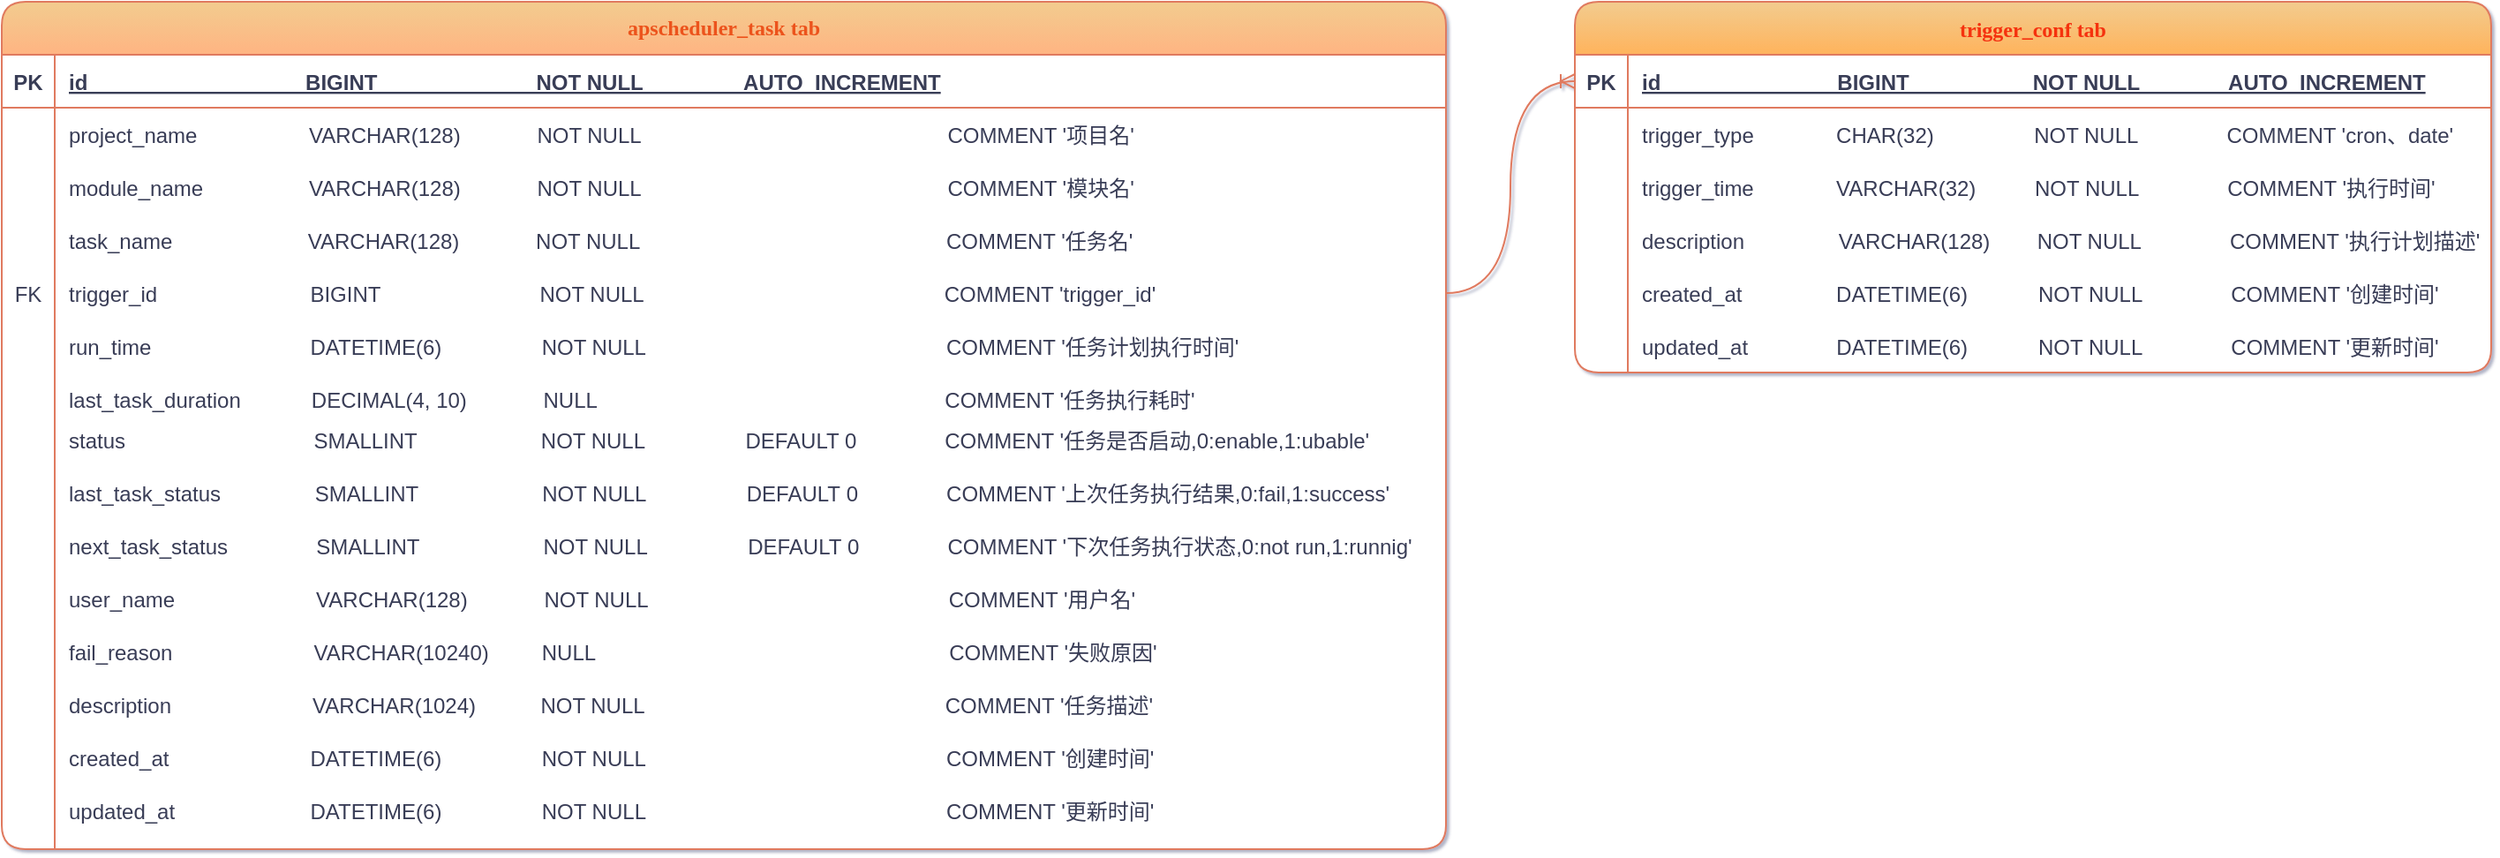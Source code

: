 <mxfile version="20.8.3" type="github">
  <diagram id="R2lEEEUBdFMjLlhIrx00" name="Page-1">
    <mxGraphModel dx="1834" dy="796" grid="0" gridSize="10" guides="1" tooltips="1" connect="1" arrows="1" fold="1" page="0" pageScale="1" pageWidth="850" pageHeight="1100" background="#FFFFFF" math="0" shadow="1" extFonts="Permanent Marker^https://fonts.googleapis.com/css?family=Permanent+Marker">
      <root>
        <mxCell id="0" />
        <mxCell id="1" parent="0" />
        <mxCell id="C-vyLk0tnHw3VtMMgP7b-2" value="trigger_conf tab" style="shape=table;startSize=30;container=1;collapsible=1;childLayout=tableLayout;fixedRows=1;rowLines=0;fontStyle=1;align=center;resizeLast=1;swimlaneFillColor=default;fontColor=#F53011;rounded=1;labelBackgroundColor=none;labelBorderColor=none;fontFamily=Lucida Console;fillColor=#F2CC8F;strokeColor=#E07A5F;gradientColor=#FFB35C;" parent="1" vertex="1">
          <mxGeometry x="801" y="120" width="519" height="210" as="geometry" />
        </mxCell>
        <mxCell id="C-vyLk0tnHw3VtMMgP7b-3" value="" style="shape=partialRectangle;collapsible=0;dropTarget=0;pointerEvents=0;fillColor=none;points=[[0,0.5],[1,0.5]];portConstraint=eastwest;top=0;left=0;right=0;bottom=1;rounded=1;labelBackgroundColor=none;strokeColor=#E07A5F;fontColor=#393C56;" parent="C-vyLk0tnHw3VtMMgP7b-2" vertex="1">
          <mxGeometry y="30" width="519" height="30" as="geometry" />
        </mxCell>
        <mxCell id="C-vyLk0tnHw3VtMMgP7b-4" value="PK" style="shape=partialRectangle;overflow=hidden;connectable=0;fillColor=none;top=0;left=0;bottom=0;right=0;fontStyle=1;rounded=1;labelBackgroundColor=none;strokeColor=#E07A5F;fontColor=#393C56;" parent="C-vyLk0tnHw3VtMMgP7b-3" vertex="1">
          <mxGeometry width="30" height="30" as="geometry">
            <mxRectangle width="30" height="30" as="alternateBounds" />
          </mxGeometry>
        </mxCell>
        <mxCell id="C-vyLk0tnHw3VtMMgP7b-5" value="id                              BIGINT                     NOT NULL               AUTO_INCREMENT " style="shape=partialRectangle;overflow=hidden;connectable=0;fillColor=none;top=0;left=0;bottom=0;right=0;align=left;spacingLeft=6;fontStyle=5;fontColor=#393C56;rounded=1;labelBackgroundColor=none;strokeColor=#E07A5F;" parent="C-vyLk0tnHw3VtMMgP7b-3" vertex="1">
          <mxGeometry x="30" width="489" height="30" as="geometry">
            <mxRectangle width="489" height="30" as="alternateBounds" />
          </mxGeometry>
        </mxCell>
        <mxCell id="C-vyLk0tnHw3VtMMgP7b-6" value="" style="shape=partialRectangle;collapsible=0;dropTarget=0;pointerEvents=0;fillColor=none;points=[[0,0.5],[1,0.5]];portConstraint=eastwest;top=0;left=0;right=0;bottom=0;rounded=1;labelBackgroundColor=none;strokeColor=#E07A5F;fontColor=#393C56;" parent="C-vyLk0tnHw3VtMMgP7b-2" vertex="1">
          <mxGeometry y="60" width="519" height="30" as="geometry" />
        </mxCell>
        <mxCell id="C-vyLk0tnHw3VtMMgP7b-7" value="" style="shape=partialRectangle;overflow=hidden;connectable=0;fillColor=none;top=0;left=0;bottom=0;right=0;rounded=1;labelBackgroundColor=none;strokeColor=#E07A5F;fontColor=#393C56;" parent="C-vyLk0tnHw3VtMMgP7b-6" vertex="1">
          <mxGeometry width="30" height="30" as="geometry">
            <mxRectangle width="30" height="30" as="alternateBounds" />
          </mxGeometry>
        </mxCell>
        <mxCell id="C-vyLk0tnHw3VtMMgP7b-8" value="trigger_type              CHAR(32)                 NOT NULL               COMMENT &#39;cron、date&#39;" style="shape=partialRectangle;overflow=hidden;connectable=0;fillColor=none;top=0;left=0;bottom=0;right=0;align=left;spacingLeft=6;rounded=1;labelBackgroundColor=none;strokeColor=#E07A5F;fontColor=#393C56;" parent="C-vyLk0tnHw3VtMMgP7b-6" vertex="1">
          <mxGeometry x="30" width="489" height="30" as="geometry">
            <mxRectangle width="489" height="30" as="alternateBounds" />
          </mxGeometry>
        </mxCell>
        <mxCell id="C-vyLk0tnHw3VtMMgP7b-9" value="" style="shape=partialRectangle;collapsible=0;dropTarget=0;pointerEvents=0;fillColor=none;points=[[0,0.5],[1,0.5]];portConstraint=eastwest;top=0;left=0;right=0;bottom=0;rounded=1;labelBackgroundColor=none;strokeColor=#E07A5F;fontColor=#393C56;" parent="C-vyLk0tnHw3VtMMgP7b-2" vertex="1">
          <mxGeometry y="90" width="519" height="30" as="geometry" />
        </mxCell>
        <mxCell id="C-vyLk0tnHw3VtMMgP7b-10" value="" style="shape=partialRectangle;overflow=hidden;connectable=0;fillColor=none;top=0;left=0;bottom=0;right=0;rounded=1;labelBackgroundColor=none;strokeColor=#E07A5F;fontColor=#393C56;" parent="C-vyLk0tnHw3VtMMgP7b-9" vertex="1">
          <mxGeometry width="30" height="30" as="geometry">
            <mxRectangle width="30" height="30" as="alternateBounds" />
          </mxGeometry>
        </mxCell>
        <mxCell id="C-vyLk0tnHw3VtMMgP7b-11" value="trigger_time              VARCHAR(32)          NOT NULL               COMMENT &#39;执行时间&#39;" style="shape=partialRectangle;overflow=hidden;connectable=0;fillColor=none;top=0;left=0;bottom=0;right=0;align=left;spacingLeft=6;rounded=1;labelBackgroundColor=none;strokeColor=#E07A5F;fontColor=#393C56;" parent="C-vyLk0tnHw3VtMMgP7b-9" vertex="1">
          <mxGeometry x="30" width="489" height="30" as="geometry">
            <mxRectangle width="489" height="30" as="alternateBounds" />
          </mxGeometry>
        </mxCell>
        <mxCell id="q9J2Y7HIeHnYqsWceWY4-63" value="" style="shape=partialRectangle;collapsible=0;dropTarget=0;pointerEvents=0;fillColor=none;points=[[0,0.5],[1,0.5]];portConstraint=eastwest;top=0;left=0;right=0;bottom=0;rounded=1;labelBackgroundColor=none;strokeColor=#E07A5F;fontColor=#393C56;" parent="C-vyLk0tnHw3VtMMgP7b-2" vertex="1">
          <mxGeometry y="120" width="519" height="30" as="geometry" />
        </mxCell>
        <mxCell id="q9J2Y7HIeHnYqsWceWY4-64" value="" style="shape=partialRectangle;overflow=hidden;connectable=0;fillColor=none;top=0;left=0;bottom=0;right=0;rounded=1;labelBackgroundColor=none;strokeColor=#E07A5F;fontColor=#393C56;" parent="q9J2Y7HIeHnYqsWceWY4-63" vertex="1">
          <mxGeometry width="30" height="30" as="geometry">
            <mxRectangle width="30" height="30" as="alternateBounds" />
          </mxGeometry>
        </mxCell>
        <mxCell id="q9J2Y7HIeHnYqsWceWY4-65" value="description                VARCHAR(128)        NOT NULL               COMMENT &#39;执行计划描述&#39;" style="shape=partialRectangle;overflow=hidden;connectable=0;fillColor=none;top=0;left=0;bottom=0;right=0;align=left;spacingLeft=6;rounded=1;labelBackgroundColor=none;strokeColor=#E07A5F;fontColor=#393C56;" parent="q9J2Y7HIeHnYqsWceWY4-63" vertex="1">
          <mxGeometry x="30" width="489" height="30" as="geometry">
            <mxRectangle width="489" height="30" as="alternateBounds" />
          </mxGeometry>
        </mxCell>
        <mxCell id="q9J2Y7HIeHnYqsWceWY4-66" value="" style="shape=partialRectangle;collapsible=0;dropTarget=0;pointerEvents=0;fillColor=none;points=[[0,0.5],[1,0.5]];portConstraint=eastwest;top=0;left=0;right=0;bottom=0;rounded=1;labelBackgroundColor=none;strokeColor=#E07A5F;fontColor=#393C56;" parent="C-vyLk0tnHw3VtMMgP7b-2" vertex="1">
          <mxGeometry y="150" width="519" height="30" as="geometry" />
        </mxCell>
        <mxCell id="q9J2Y7HIeHnYqsWceWY4-67" value="" style="shape=partialRectangle;overflow=hidden;connectable=0;fillColor=none;top=0;left=0;bottom=0;right=0;rounded=1;labelBackgroundColor=none;strokeColor=#E07A5F;fontColor=#393C56;" parent="q9J2Y7HIeHnYqsWceWY4-66" vertex="1">
          <mxGeometry width="30" height="30" as="geometry">
            <mxRectangle width="30" height="30" as="alternateBounds" />
          </mxGeometry>
        </mxCell>
        <mxCell id="q9J2Y7HIeHnYqsWceWY4-68" value="created_at                DATETIME(6)            NOT NULL               COMMENT &#39;创建时间&#39;" style="shape=partialRectangle;overflow=hidden;connectable=0;fillColor=none;top=0;left=0;bottom=0;right=0;align=left;spacingLeft=6;rounded=1;labelBackgroundColor=none;strokeColor=#E07A5F;fontColor=#393C56;" parent="q9J2Y7HIeHnYqsWceWY4-66" vertex="1">
          <mxGeometry x="30" width="489" height="30" as="geometry">
            <mxRectangle width="489" height="30" as="alternateBounds" />
          </mxGeometry>
        </mxCell>
        <mxCell id="q9J2Y7HIeHnYqsWceWY4-69" value="" style="shape=partialRectangle;collapsible=0;dropTarget=0;pointerEvents=0;fillColor=none;points=[[0,0.5],[1,0.5]];portConstraint=eastwest;top=0;left=0;right=0;bottom=0;rounded=1;labelBackgroundColor=none;strokeColor=#E07A5F;fontColor=#393C56;" parent="C-vyLk0tnHw3VtMMgP7b-2" vertex="1">
          <mxGeometry y="180" width="519" height="30" as="geometry" />
        </mxCell>
        <mxCell id="q9J2Y7HIeHnYqsWceWY4-70" value="" style="shape=partialRectangle;overflow=hidden;connectable=0;fillColor=none;top=0;left=0;bottom=0;right=0;rounded=1;labelBackgroundColor=none;strokeColor=#E07A5F;fontColor=#393C56;" parent="q9J2Y7HIeHnYqsWceWY4-69" vertex="1">
          <mxGeometry width="30" height="30" as="geometry">
            <mxRectangle width="30" height="30" as="alternateBounds" />
          </mxGeometry>
        </mxCell>
        <mxCell id="q9J2Y7HIeHnYqsWceWY4-71" value="updated_at               DATETIME(6)            NOT NULL               COMMENT &#39;更新时间&#39;" style="shape=partialRectangle;overflow=hidden;connectable=0;fillColor=none;top=0;left=0;bottom=0;right=0;align=left;spacingLeft=6;rounded=1;labelBackgroundColor=none;strokeColor=#E07A5F;fontColor=#393C56;" parent="q9J2Y7HIeHnYqsWceWY4-69" vertex="1">
          <mxGeometry x="30" width="489" height="30" as="geometry">
            <mxRectangle width="489" height="30" as="alternateBounds" />
          </mxGeometry>
        </mxCell>
        <mxCell id="C-vyLk0tnHw3VtMMgP7b-23" value="apscheduler_task tab" style="shape=table;startSize=30;container=1;collapsible=1;childLayout=tableLayout;fixedRows=1;rowLines=0;fontStyle=1;align=center;resizeLast=1;fontColor=#EC521A;whiteSpace=wrap;swimlaneFillColor=default;labelBorderColor=none;labelBackgroundColor=none;rounded=1;fontFamily=Lucida Console;fillColor=#F2CC8F;shadow=0;strokeColor=#E07A5F;gradientColor=#FFB482;" parent="1" vertex="1">
          <mxGeometry x="-90" y="120" width="818" height="480" as="geometry" />
        </mxCell>
        <mxCell id="C-vyLk0tnHw3VtMMgP7b-24" value="" style="shape=partialRectangle;collapsible=0;dropTarget=0;pointerEvents=0;fillColor=none;points=[[0,0.5],[1,0.5]];portConstraint=eastwest;top=0;left=0;right=0;bottom=1;rounded=1;labelBackgroundColor=none;strokeColor=#E07A5F;fontColor=#393C56;" parent="C-vyLk0tnHw3VtMMgP7b-23" vertex="1">
          <mxGeometry y="30" width="818" height="30" as="geometry" />
        </mxCell>
        <mxCell id="C-vyLk0tnHw3VtMMgP7b-25" value="PK" style="shape=partialRectangle;overflow=hidden;connectable=0;fillColor=none;top=0;left=0;bottom=0;right=0;fontStyle=1;rounded=1;labelBackgroundColor=none;strokeColor=#E07A5F;fontColor=#393C56;" parent="C-vyLk0tnHw3VtMMgP7b-24" vertex="1">
          <mxGeometry width="30" height="30" as="geometry">
            <mxRectangle width="30" height="30" as="alternateBounds" />
          </mxGeometry>
        </mxCell>
        <mxCell id="C-vyLk0tnHw3VtMMgP7b-26" value="id                                     BIGINT                           NOT NULL                 AUTO_INCREMENT" style="shape=partialRectangle;overflow=hidden;connectable=0;fillColor=none;top=0;left=0;bottom=0;right=0;align=left;spacingLeft=6;fontStyle=5;fontColor=#393C56;labelBackgroundColor=none;rounded=1;strokeColor=#E07A5F;" parent="C-vyLk0tnHw3VtMMgP7b-24" vertex="1">
          <mxGeometry x="30" width="788" height="30" as="geometry">
            <mxRectangle width="788" height="30" as="alternateBounds" />
          </mxGeometry>
        </mxCell>
        <mxCell id="C-vyLk0tnHw3VtMMgP7b-27" value="" style="shape=partialRectangle;collapsible=0;dropTarget=0;pointerEvents=0;fillColor=none;points=[[0,0.5],[1,0.5]];portConstraint=eastwest;top=0;left=0;right=0;bottom=0;rounded=1;labelBackgroundColor=none;strokeColor=#E07A5F;fontColor=#393C56;" parent="C-vyLk0tnHw3VtMMgP7b-23" vertex="1">
          <mxGeometry y="60" width="818" height="30" as="geometry" />
        </mxCell>
        <mxCell id="C-vyLk0tnHw3VtMMgP7b-28" value="" style="shape=partialRectangle;overflow=hidden;connectable=0;fillColor=none;top=0;left=0;bottom=0;right=0;rounded=1;labelBackgroundColor=none;strokeColor=#E07A5F;fontColor=#393C56;" parent="C-vyLk0tnHw3VtMMgP7b-27" vertex="1">
          <mxGeometry width="30" height="30" as="geometry">
            <mxRectangle width="30" height="30" as="alternateBounds" />
          </mxGeometry>
        </mxCell>
        <mxCell id="C-vyLk0tnHw3VtMMgP7b-29" value="project_name                   VARCHAR(128)             NOT NULL                                                    COMMENT &#39;项目名&#39;" style="shape=partialRectangle;overflow=hidden;connectable=0;fillColor=none;top=0;left=0;bottom=0;right=0;align=left;spacingLeft=6;strokeColor=#E07A5F;rounded=1;labelBackgroundColor=none;fontColor=#393C56;" parent="C-vyLk0tnHw3VtMMgP7b-27" vertex="1">
          <mxGeometry x="30" width="788" height="30" as="geometry">
            <mxRectangle width="788" height="30" as="alternateBounds" />
          </mxGeometry>
        </mxCell>
        <mxCell id="tAO5pVZ0Ep7rX6NFQwno-1" value="" style="shape=partialRectangle;collapsible=0;dropTarget=0;pointerEvents=0;fillColor=none;points=[[0,0.5],[1,0.5]];portConstraint=eastwest;top=0;left=0;right=0;bottom=0;rounded=1;labelBackgroundColor=none;strokeColor=#E07A5F;fontColor=#393C56;" parent="C-vyLk0tnHw3VtMMgP7b-23" vertex="1">
          <mxGeometry y="90" width="818" height="30" as="geometry" />
        </mxCell>
        <mxCell id="tAO5pVZ0Ep7rX6NFQwno-2" value="" style="shape=partialRectangle;overflow=hidden;connectable=0;fillColor=none;top=0;left=0;bottom=0;right=0;rounded=1;labelBackgroundColor=none;strokeColor=#E07A5F;fontColor=#393C56;" parent="tAO5pVZ0Ep7rX6NFQwno-1" vertex="1">
          <mxGeometry width="30" height="30" as="geometry">
            <mxRectangle width="30" height="30" as="alternateBounds" />
          </mxGeometry>
        </mxCell>
        <mxCell id="tAO5pVZ0Ep7rX6NFQwno-3" value="module_name                  VARCHAR(128)             NOT NULL                                                    COMMENT &#39;模块名&#39;" style="shape=partialRectangle;overflow=hidden;connectable=0;fillColor=none;top=0;left=0;bottom=0;right=0;align=left;spacingLeft=6;strokeColor=#E07A5F;rounded=1;labelBackgroundColor=none;fontColor=#393C56;" parent="tAO5pVZ0Ep7rX6NFQwno-1" vertex="1">
          <mxGeometry x="30" width="788" height="30" as="geometry">
            <mxRectangle width="788" height="30" as="alternateBounds" />
          </mxGeometry>
        </mxCell>
        <mxCell id="q9J2Y7HIeHnYqsWceWY4-2" value="" style="shape=partialRectangle;collapsible=0;dropTarget=0;pointerEvents=0;fillColor=none;points=[[0,0.5],[1,0.5]];portConstraint=eastwest;top=0;left=0;right=0;bottom=0;rounded=1;labelBackgroundColor=none;strokeColor=#E07A5F;fontColor=#393C56;" parent="C-vyLk0tnHw3VtMMgP7b-23" vertex="1">
          <mxGeometry y="120" width="818" height="30" as="geometry" />
        </mxCell>
        <mxCell id="q9J2Y7HIeHnYqsWceWY4-3" value="" style="shape=partialRectangle;overflow=hidden;connectable=0;fillColor=none;top=0;left=0;bottom=0;right=0;rounded=1;labelBackgroundColor=none;strokeColor=#E07A5F;fontColor=#393C56;" parent="q9J2Y7HIeHnYqsWceWY4-2" vertex="1">
          <mxGeometry width="30" height="30" as="geometry">
            <mxRectangle width="30" height="30" as="alternateBounds" />
          </mxGeometry>
        </mxCell>
        <mxCell id="q9J2Y7HIeHnYqsWceWY4-4" value="task_name                       VARCHAR(128)             NOT NULL                                                    COMMENT &#39;任务名&#39;" style="shape=partialRectangle;overflow=hidden;connectable=0;fillColor=none;top=0;left=0;bottom=0;right=0;align=left;spacingLeft=6;strokeColor=#E07A5F;rounded=1;labelBackgroundColor=none;fontColor=#393C56;" parent="q9J2Y7HIeHnYqsWceWY4-2" vertex="1">
          <mxGeometry x="30" width="788" height="30" as="geometry">
            <mxRectangle width="788" height="30" as="alternateBounds" />
          </mxGeometry>
        </mxCell>
        <mxCell id="q9J2Y7HIeHnYqsWceWY4-5" value="" style="shape=partialRectangle;collapsible=0;dropTarget=0;pointerEvents=0;fillColor=none;points=[[0,0.5],[1,0.5]];portConstraint=eastwest;top=0;left=0;right=0;bottom=0;rounded=1;labelBackgroundColor=none;strokeColor=#E07A5F;fontColor=#393C56;" parent="C-vyLk0tnHw3VtMMgP7b-23" vertex="1">
          <mxGeometry y="150" width="818" height="30" as="geometry" />
        </mxCell>
        <mxCell id="q9J2Y7HIeHnYqsWceWY4-6" value="FK" style="shape=partialRectangle;overflow=hidden;connectable=0;fillColor=none;top=0;left=0;bottom=0;right=0;rounded=1;labelBackgroundColor=none;strokeColor=#E07A5F;fontColor=#393C56;" parent="q9J2Y7HIeHnYqsWceWY4-5" vertex="1">
          <mxGeometry width="30" height="30" as="geometry">
            <mxRectangle width="30" height="30" as="alternateBounds" />
          </mxGeometry>
        </mxCell>
        <mxCell id="q9J2Y7HIeHnYqsWceWY4-7" value="trigger_id                          BIGINT                           NOT NULL                                                   COMMENT &#39;trigger_id&#39;" style="shape=partialRectangle;overflow=hidden;connectable=0;fillColor=none;top=0;left=0;bottom=0;right=0;align=left;spacingLeft=6;strokeColor=#E07A5F;rounded=1;labelBackgroundColor=none;fontColor=#393C56;" parent="q9J2Y7HIeHnYqsWceWY4-5" vertex="1">
          <mxGeometry x="30" width="788" height="30" as="geometry">
            <mxRectangle width="788" height="30" as="alternateBounds" />
          </mxGeometry>
        </mxCell>
        <mxCell id="q9J2Y7HIeHnYqsWceWY4-60" value="" style="shape=partialRectangle;collapsible=0;dropTarget=0;pointerEvents=0;fillColor=none;points=[[0,0.5],[1,0.5]];portConstraint=eastwest;top=0;left=0;right=0;bottom=0;rounded=1;labelBackgroundColor=none;strokeColor=#E07A5F;fontColor=#393C56;" parent="C-vyLk0tnHw3VtMMgP7b-23" vertex="1">
          <mxGeometry y="180" width="818" height="30" as="geometry" />
        </mxCell>
        <mxCell id="q9J2Y7HIeHnYqsWceWY4-61" value="" style="shape=partialRectangle;overflow=hidden;connectable=0;fillColor=none;top=0;left=0;bottom=0;right=0;rounded=1;labelBackgroundColor=none;strokeColor=#E07A5F;fontColor=#393C56;" parent="q9J2Y7HIeHnYqsWceWY4-60" vertex="1">
          <mxGeometry width="30" height="30" as="geometry">
            <mxRectangle width="30" height="30" as="alternateBounds" />
          </mxGeometry>
        </mxCell>
        <mxCell id="q9J2Y7HIeHnYqsWceWY4-62" value="run_time                           DATETIME(6)                 NOT NULL                                                   COMMENT &#39;任务计划执行时间&#39;" style="shape=partialRectangle;overflow=hidden;connectable=0;fillColor=none;top=0;left=0;bottom=0;right=0;align=left;spacingLeft=6;strokeColor=#E07A5F;rounded=1;labelBackgroundColor=none;fontColor=#393C56;" parent="q9J2Y7HIeHnYqsWceWY4-60" vertex="1">
          <mxGeometry x="30" width="788" height="30" as="geometry">
            <mxRectangle width="788" height="30" as="alternateBounds" />
          </mxGeometry>
        </mxCell>
        <mxCell id="q9J2Y7HIeHnYqsWceWY4-8" value="" style="shape=partialRectangle;collapsible=0;dropTarget=0;pointerEvents=0;fillColor=none;points=[[0,0.5],[1,0.5]];portConstraint=eastwest;top=0;left=0;right=0;bottom=0;rounded=1;labelBackgroundColor=none;strokeColor=#E07A5F;fontColor=#393C56;" parent="C-vyLk0tnHw3VtMMgP7b-23" vertex="1">
          <mxGeometry y="210" width="818" height="30" as="geometry" />
        </mxCell>
        <mxCell id="q9J2Y7HIeHnYqsWceWY4-9" value="" style="shape=partialRectangle;overflow=hidden;connectable=0;fillColor=none;top=0;left=0;bottom=0;right=0;rounded=1;labelBackgroundColor=none;strokeColor=#E07A5F;fontColor=#393C56;" parent="q9J2Y7HIeHnYqsWceWY4-8" vertex="1">
          <mxGeometry width="30" height="30" as="geometry">
            <mxRectangle width="30" height="30" as="alternateBounds" />
          </mxGeometry>
        </mxCell>
        <mxCell id="q9J2Y7HIeHnYqsWceWY4-10" value="last_task_duration            DECIMAL(4, 10)             NULL                                                           COMMENT &#39;任务执行耗时&#39;" style="shape=partialRectangle;overflow=hidden;connectable=0;fillColor=none;top=0;left=0;bottom=0;right=0;align=left;spacingLeft=6;strokeColor=#E07A5F;rounded=1;labelBackgroundColor=none;fontColor=#393C56;" parent="q9J2Y7HIeHnYqsWceWY4-8" vertex="1">
          <mxGeometry x="30" width="788" height="30" as="geometry">
            <mxRectangle width="788" height="30" as="alternateBounds" />
          </mxGeometry>
        </mxCell>
        <mxCell id="q9J2Y7HIeHnYqsWceWY4-11" value="" style="shape=partialRectangle;collapsible=0;dropTarget=0;pointerEvents=0;fillColor=none;points=[[0,0.5],[1,0.5]];portConstraint=eastwest;top=0;left=0;right=0;bottom=0;rounded=1;labelBackgroundColor=none;strokeColor=#E07A5F;fontColor=#393C56;" parent="C-vyLk0tnHw3VtMMgP7b-23" vertex="1">
          <mxGeometry y="240" width="818" height="30" as="geometry" />
        </mxCell>
        <mxCell id="q9J2Y7HIeHnYqsWceWY4-12" value="" style="shape=partialRectangle;overflow=hidden;connectable=0;fillColor=none;top=0;left=0;bottom=0;right=0;fontColor=#393C56;rounded=1;labelBackgroundColor=none;strokeColor=#E07A5F;" parent="q9J2Y7HIeHnYqsWceWY4-11" vertex="1">
          <mxGeometry width="30" height="30" as="geometry">
            <mxRectangle width="30" height="30" as="alternateBounds" />
          </mxGeometry>
        </mxCell>
        <mxCell id="q9J2Y7HIeHnYqsWceWY4-13" value="status                                SMALLINT                     NOT NULL                 DEFAULT 0               COMMENT &#39;任务是否启动,0:enable,1:ubable&#39;&#xa;              " style="shape=partialRectangle;overflow=hidden;connectable=0;fillColor=none;top=0;left=0;bottom=0;right=0;align=left;spacingLeft=6;strokeColor=#E07A5F;rounded=1;labelBackgroundColor=none;fontColor=#393C56;" parent="q9J2Y7HIeHnYqsWceWY4-11" vertex="1">
          <mxGeometry x="30" width="788" height="30" as="geometry">
            <mxRectangle width="788" height="30" as="alternateBounds" />
          </mxGeometry>
        </mxCell>
        <mxCell id="q9J2Y7HIeHnYqsWceWY4-14" value="" style="shape=partialRectangle;collapsible=0;dropTarget=0;pointerEvents=0;fillColor=none;points=[[0,0.5],[1,0.5]];portConstraint=eastwest;top=0;left=0;right=0;bottom=0;rounded=1;labelBackgroundColor=none;strokeColor=#E07A5F;fontColor=#393C56;" parent="C-vyLk0tnHw3VtMMgP7b-23" vertex="1">
          <mxGeometry y="270" width="818" height="30" as="geometry" />
        </mxCell>
        <mxCell id="q9J2Y7HIeHnYqsWceWY4-15" value="" style="shape=partialRectangle;overflow=hidden;connectable=0;fillColor=none;top=0;left=0;bottom=0;right=0;rounded=1;labelBackgroundColor=none;strokeColor=#E07A5F;fontColor=#393C56;" parent="q9J2Y7HIeHnYqsWceWY4-14" vertex="1">
          <mxGeometry width="30" height="30" as="geometry">
            <mxRectangle width="30" height="30" as="alternateBounds" />
          </mxGeometry>
        </mxCell>
        <mxCell id="q9J2Y7HIeHnYqsWceWY4-16" value="last_task_status                SMALLINT                     NOT NULL                 DEFAULT 0               COMMENT &#39;上次任务执行结果,0:fail,1:success&#39;&#xa; " style="shape=partialRectangle;overflow=hidden;connectable=0;fillColor=none;top=0;left=0;bottom=0;right=0;align=left;spacingLeft=6;strokeColor=#E07A5F;rounded=1;labelBackgroundColor=none;fontColor=#393C56;" parent="q9J2Y7HIeHnYqsWceWY4-14" vertex="1">
          <mxGeometry x="30" width="788" height="30" as="geometry">
            <mxRectangle width="788" height="30" as="alternateBounds" />
          </mxGeometry>
        </mxCell>
        <mxCell id="q9J2Y7HIeHnYqsWceWY4-39" value="" style="shape=partialRectangle;collapsible=0;dropTarget=0;pointerEvents=0;fillColor=none;points=[[0,0.5],[1,0.5]];portConstraint=eastwest;top=0;left=0;right=0;bottom=0;rounded=1;labelBackgroundColor=none;strokeColor=#E07A5F;fontColor=#393C56;" parent="C-vyLk0tnHw3VtMMgP7b-23" vertex="1">
          <mxGeometry y="300" width="818" height="30" as="geometry" />
        </mxCell>
        <mxCell id="q9J2Y7HIeHnYqsWceWY4-40" value="" style="shape=partialRectangle;overflow=hidden;connectable=0;fillColor=none;top=0;left=0;bottom=0;right=0;rounded=1;labelBackgroundColor=none;strokeColor=#E07A5F;fontColor=#393C56;" parent="q9J2Y7HIeHnYqsWceWY4-39" vertex="1">
          <mxGeometry width="30" height="30" as="geometry">
            <mxRectangle width="30" height="30" as="alternateBounds" />
          </mxGeometry>
        </mxCell>
        <mxCell id="q9J2Y7HIeHnYqsWceWY4-41" value="next_task_status               SMALLINT                     NOT NULL                 DEFAULT 0               COMMENT &#39;下次任务执行状态,0:not run,1:runnig&#39;&#xa; " style="shape=partialRectangle;overflow=hidden;connectable=0;fillColor=none;top=0;left=0;bottom=0;right=0;align=left;spacingLeft=6;strokeColor=#E07A5F;labelBackgroundColor=none;rounded=1;fontColor=#393C56;" parent="q9J2Y7HIeHnYqsWceWY4-39" vertex="1">
          <mxGeometry x="30" width="788" height="30" as="geometry">
            <mxRectangle width="788" height="30" as="alternateBounds" />
          </mxGeometry>
        </mxCell>
        <mxCell id="q9J2Y7HIeHnYqsWceWY4-42" value="" style="shape=partialRectangle;collapsible=0;dropTarget=0;pointerEvents=0;fillColor=none;points=[[0,0.5],[1,0.5]];portConstraint=eastwest;top=0;left=0;right=0;bottom=0;rounded=1;labelBackgroundColor=none;strokeColor=#E07A5F;fontColor=#393C56;" parent="C-vyLk0tnHw3VtMMgP7b-23" vertex="1">
          <mxGeometry y="330" width="818" height="30" as="geometry" />
        </mxCell>
        <mxCell id="q9J2Y7HIeHnYqsWceWY4-43" value="" style="shape=partialRectangle;overflow=hidden;connectable=0;fillColor=none;top=0;left=0;bottom=0;right=0;rounded=1;labelBackgroundColor=none;strokeColor=#E07A5F;fontColor=#393C56;" parent="q9J2Y7HIeHnYqsWceWY4-42" vertex="1">
          <mxGeometry width="30" height="30" as="geometry">
            <mxRectangle width="30" height="30" as="alternateBounds" />
          </mxGeometry>
        </mxCell>
        <mxCell id="q9J2Y7HIeHnYqsWceWY4-44" value="user_name                        VARCHAR(128)             NOT NULL                                                   COMMENT &#39;用户名&#39;&#xa; " style="shape=partialRectangle;overflow=hidden;connectable=0;fillColor=none;top=0;left=0;bottom=0;right=0;align=left;spacingLeft=6;strokeColor=#E07A5F;rounded=1;labelBackgroundColor=none;fontColor=#393C56;" parent="q9J2Y7HIeHnYqsWceWY4-42" vertex="1">
          <mxGeometry x="30" width="788" height="30" as="geometry">
            <mxRectangle width="788" height="30" as="alternateBounds" />
          </mxGeometry>
        </mxCell>
        <mxCell id="q9J2Y7HIeHnYqsWceWY4-45" value="" style="shape=partialRectangle;collapsible=0;dropTarget=0;pointerEvents=0;fillColor=none;points=[[0,0.5],[1,0.5]];portConstraint=eastwest;top=0;left=0;right=0;bottom=0;rounded=1;labelBackgroundColor=none;strokeColor=#E07A5F;fontColor=#393C56;" parent="C-vyLk0tnHw3VtMMgP7b-23" vertex="1">
          <mxGeometry y="360" width="818" height="30" as="geometry" />
        </mxCell>
        <mxCell id="q9J2Y7HIeHnYqsWceWY4-46" value="" style="shape=partialRectangle;overflow=hidden;connectable=0;fillColor=none;top=0;left=0;bottom=0;right=0;rounded=1;labelBackgroundColor=none;strokeColor=#E07A5F;fontColor=#393C56;" parent="q9J2Y7HIeHnYqsWceWY4-45" vertex="1">
          <mxGeometry width="30" height="30" as="geometry">
            <mxRectangle width="30" height="30" as="alternateBounds" />
          </mxGeometry>
        </mxCell>
        <mxCell id="q9J2Y7HIeHnYqsWceWY4-47" value="fail_reason                        VARCHAR(10240)         NULL                                                            COMMENT &#39;失败原因&#39;&#xa; " style="shape=partialRectangle;overflow=hidden;connectable=0;fillColor=none;top=0;left=0;bottom=0;right=0;align=left;spacingLeft=6;strokeColor=#E07A5F;rounded=1;labelBackgroundColor=none;fontColor=#393C56;" parent="q9J2Y7HIeHnYqsWceWY4-45" vertex="1">
          <mxGeometry x="30" width="788" height="30" as="geometry">
            <mxRectangle width="788" height="30" as="alternateBounds" />
          </mxGeometry>
        </mxCell>
        <mxCell id="q9J2Y7HIeHnYqsWceWY4-48" value="" style="shape=partialRectangle;collapsible=0;dropTarget=0;pointerEvents=0;fillColor=none;points=[[0,0.5],[1,0.5]];portConstraint=eastwest;top=0;left=0;right=0;bottom=0;rounded=1;labelBackgroundColor=none;strokeColor=#E07A5F;fontColor=#393C56;" parent="C-vyLk0tnHw3VtMMgP7b-23" vertex="1">
          <mxGeometry y="390" width="818" height="30" as="geometry" />
        </mxCell>
        <mxCell id="q9J2Y7HIeHnYqsWceWY4-49" value="" style="shape=partialRectangle;overflow=hidden;connectable=0;fillColor=none;top=0;left=0;bottom=0;right=0;labelBackgroundColor=none;rounded=1;strokeColor=#E07A5F;fontColor=#393C56;" parent="q9J2Y7HIeHnYqsWceWY4-48" vertex="1">
          <mxGeometry width="30" height="30" as="geometry">
            <mxRectangle width="30" height="30" as="alternateBounds" />
          </mxGeometry>
        </mxCell>
        <mxCell id="q9J2Y7HIeHnYqsWceWY4-50" value="description                        VARCHAR(1024)           NOT NULL                                                   COMMENT &#39;任务描述&#39;&#xa; " style="shape=partialRectangle;overflow=hidden;connectable=0;fillColor=none;top=0;left=0;bottom=0;right=0;align=left;spacingLeft=6;strokeColor=#E07A5F;rounded=1;labelBackgroundColor=none;fontColor=#393C56;" parent="q9J2Y7HIeHnYqsWceWY4-48" vertex="1">
          <mxGeometry x="30" width="788" height="30" as="geometry">
            <mxRectangle width="788" height="30" as="alternateBounds" />
          </mxGeometry>
        </mxCell>
        <mxCell id="q9J2Y7HIeHnYqsWceWY4-51" value="" style="shape=partialRectangle;collapsible=0;dropTarget=0;pointerEvents=0;fillColor=none;points=[[0,0.5],[1,0.5]];portConstraint=eastwest;top=0;left=0;right=0;bottom=0;rounded=1;labelBackgroundColor=none;strokeColor=#E07A5F;fontColor=#393C56;" parent="C-vyLk0tnHw3VtMMgP7b-23" vertex="1">
          <mxGeometry y="420" width="818" height="30" as="geometry" />
        </mxCell>
        <mxCell id="q9J2Y7HIeHnYqsWceWY4-52" value="" style="shape=partialRectangle;overflow=hidden;connectable=0;fillColor=none;top=0;left=0;bottom=0;right=0;rounded=1;labelBackgroundColor=none;strokeColor=#E07A5F;fontColor=#393C56;" parent="q9J2Y7HIeHnYqsWceWY4-51" vertex="1">
          <mxGeometry width="30" height="30" as="geometry">
            <mxRectangle width="30" height="30" as="alternateBounds" />
          </mxGeometry>
        </mxCell>
        <mxCell id="q9J2Y7HIeHnYqsWceWY4-53" value="created_at                        DATETIME(6)                 NOT NULL                                                   COMMENT &#39;创建时间&#39;&#xa; " style="shape=partialRectangle;overflow=hidden;connectable=0;fillColor=none;top=0;left=0;bottom=0;right=0;align=left;spacingLeft=6;strokeColor=#E07A5F;rounded=1;labelBackgroundColor=none;fontColor=#393C56;" parent="q9J2Y7HIeHnYqsWceWY4-51" vertex="1">
          <mxGeometry x="30" width="788" height="30" as="geometry">
            <mxRectangle width="788" height="30" as="alternateBounds" />
          </mxGeometry>
        </mxCell>
        <mxCell id="q9J2Y7HIeHnYqsWceWY4-54" value="" style="shape=partialRectangle;collapsible=0;dropTarget=0;pointerEvents=0;fillColor=none;points=[[0,0.5],[1,0.5]];portConstraint=eastwest;top=0;left=0;right=0;bottom=0;rounded=1;labelBackgroundColor=none;strokeColor=#E07A5F;fontColor=#393C56;" parent="C-vyLk0tnHw3VtMMgP7b-23" vertex="1">
          <mxGeometry y="450" width="818" height="30" as="geometry" />
        </mxCell>
        <mxCell id="q9J2Y7HIeHnYqsWceWY4-55" value="" style="shape=partialRectangle;overflow=hidden;connectable=0;fillColor=none;top=0;left=0;bottom=0;right=0;rounded=1;labelBackgroundColor=none;strokeColor=#E07A5F;fontColor=#393C56;" parent="q9J2Y7HIeHnYqsWceWY4-54" vertex="1">
          <mxGeometry width="30" height="30" as="geometry">
            <mxRectangle width="30" height="30" as="alternateBounds" />
          </mxGeometry>
        </mxCell>
        <mxCell id="q9J2Y7HIeHnYqsWceWY4-56" value="updated_at                       DATETIME(6)                 NOT NULL                                                   COMMENT &#39;更新时间&#39;&#xa; " style="shape=partialRectangle;overflow=hidden;connectable=0;fillColor=none;top=0;left=0;bottom=0;right=0;align=left;spacingLeft=6;strokeColor=#E07A5F;rounded=1;labelBackgroundColor=none;fontColor=#393C56;" parent="q9J2Y7HIeHnYqsWceWY4-54" vertex="1">
          <mxGeometry x="30" width="788" height="30" as="geometry">
            <mxRectangle width="788" height="30" as="alternateBounds" />
          </mxGeometry>
        </mxCell>
        <mxCell id="tAO5pVZ0Ep7rX6NFQwno-5" value="" style="edgeStyle=orthogonalEdgeStyle;fontSize=12;html=1;endArrow=ERoneToMany;rounded=1;entryX=0;entryY=0.5;entryDx=0;entryDy=0;exitX=1;exitY=0.5;exitDx=0;exitDy=0;curved=1;labelBackgroundColor=none;strokeColor=#E07A5F;fontColor=default;" parent="1" source="q9J2Y7HIeHnYqsWceWY4-5" target="C-vyLk0tnHw3VtMMgP7b-3" edge="1">
          <mxGeometry width="100" height="100" relative="1" as="geometry">
            <mxPoint x="610" y="460" as="sourcePoint" />
            <mxPoint x="710" y="360" as="targetPoint" />
          </mxGeometry>
        </mxCell>
      </root>
    </mxGraphModel>
  </diagram>
</mxfile>
